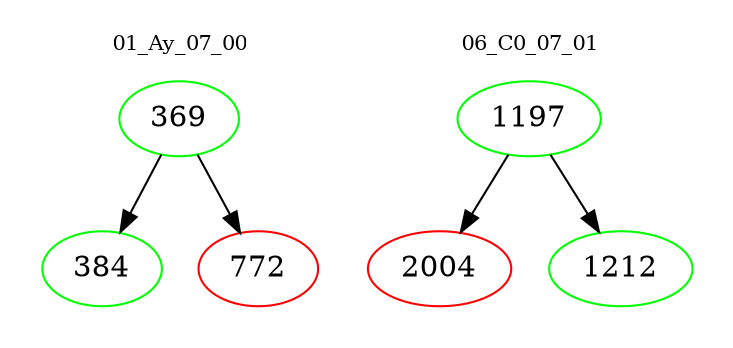 digraph{
subgraph cluster_0 {
color = white
label = "01_Ay_07_00";
fontsize=10;
T0_369 [label="369", color="green"]
T0_369 -> T0_384 [color="black"]
T0_384 [label="384", color="green"]
T0_369 -> T0_772 [color="black"]
T0_772 [label="772", color="red"]
}
subgraph cluster_1 {
color = white
label = "06_C0_07_01";
fontsize=10;
T1_1197 [label="1197", color="green"]
T1_1197 -> T1_2004 [color="black"]
T1_2004 [label="2004", color="red"]
T1_1197 -> T1_1212 [color="black"]
T1_1212 [label="1212", color="green"]
}
}
